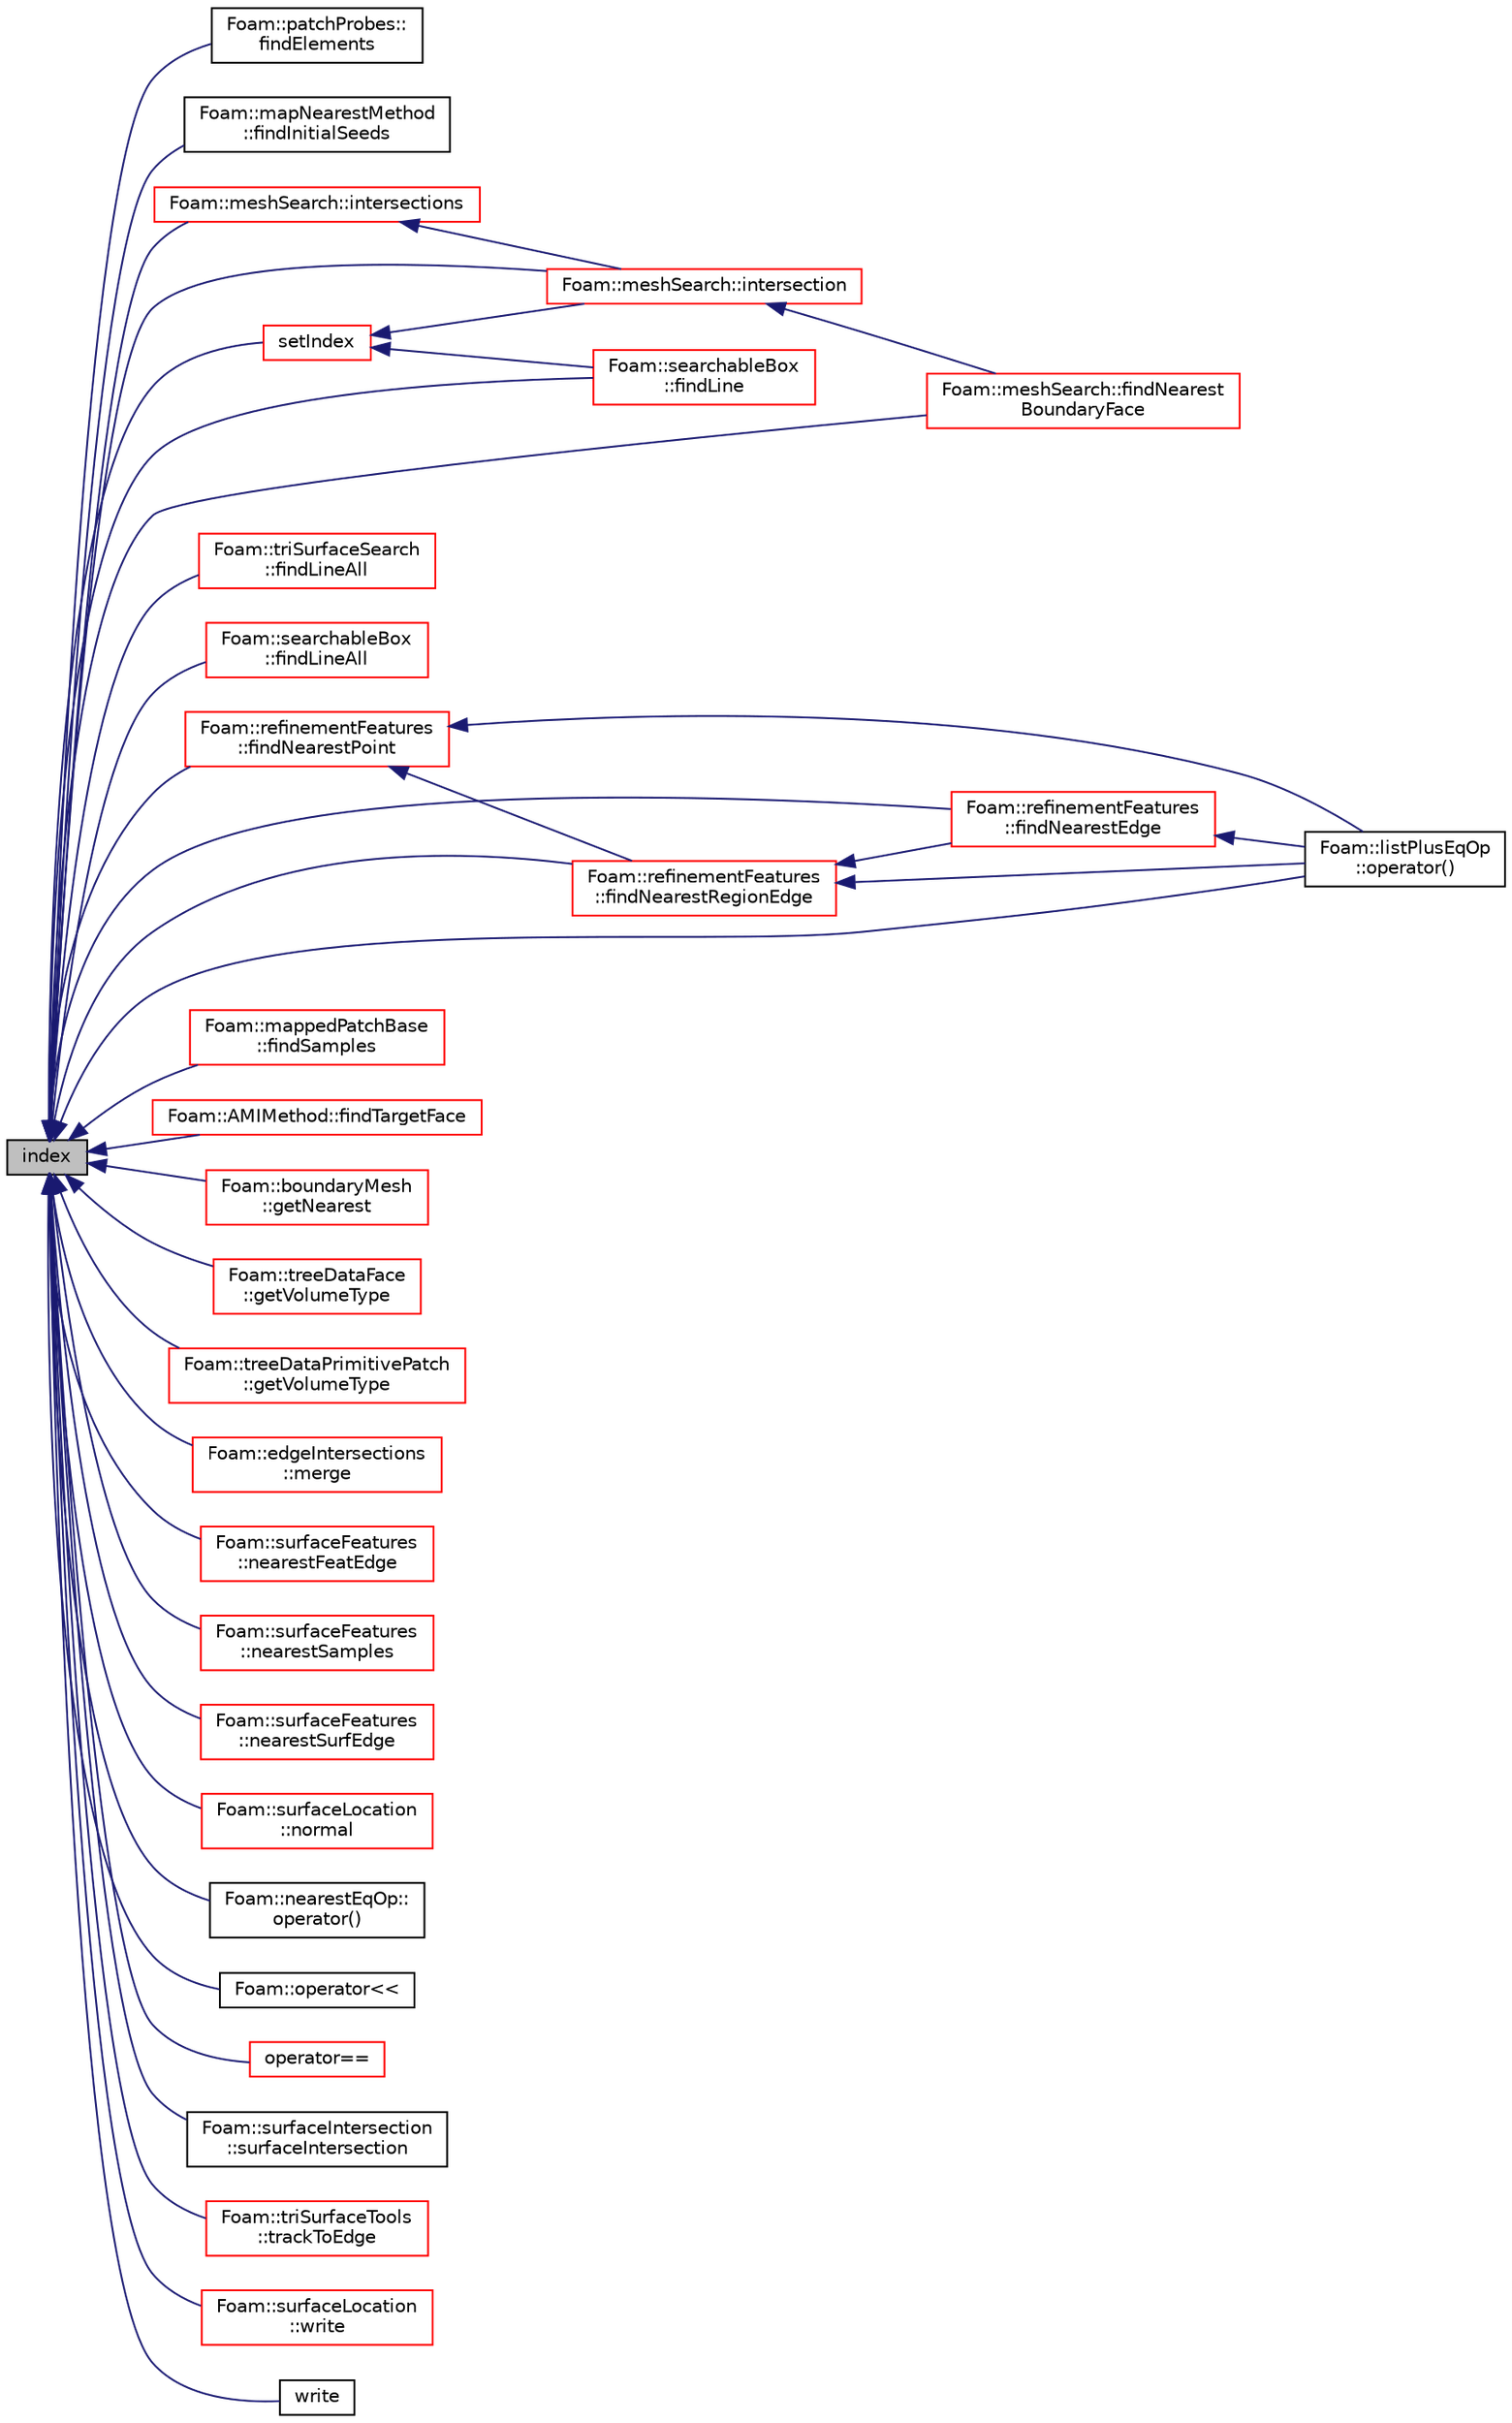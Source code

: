 digraph "index"
{
  bgcolor="transparent";
  edge [fontname="Helvetica",fontsize="10",labelfontname="Helvetica",labelfontsize="10"];
  node [fontname="Helvetica",fontsize="10",shape=record];
  rankdir="LR";
  Node130 [label="index",height=0.2,width=0.4,color="black", fillcolor="grey75", style="filled", fontcolor="black"];
  Node130 -> Node131 [dir="back",color="midnightblue",fontsize="10",style="solid",fontname="Helvetica"];
  Node131 [label="Foam::patchProbes::\lfindElements",height=0.2,width=0.4,color="black",URL="$a30537.html#a852f621399b6ee1f3467e69a1d5fe8b4",tooltip="Find elements containing patchProbes. "];
  Node130 -> Node132 [dir="back",color="midnightblue",fontsize="10",style="solid",fontname="Helvetica"];
  Node132 [label="Foam::mapNearestMethod\l::findInitialSeeds",height=0.2,width=0.4,color="black",URL="$a30509.html#a156bc4ebe6579e3910bf6a93565794da",tooltip="Find indices of overlapping cells in src and tgt meshes - returns. "];
  Node130 -> Node133 [dir="back",color="midnightblue",fontsize="10",style="solid",fontname="Helvetica"];
  Node133 [label="Foam::searchableBox\l::findLine",height=0.2,width=0.4,color="red",URL="$a26345.html#aadce0231473476a2f789c287c0af3943",tooltip="Find nearest intersection of line between start and end. "];
  Node130 -> Node136 [dir="back",color="midnightblue",fontsize="10",style="solid",fontname="Helvetica"];
  Node136 [label="Foam::triSurfaceSearch\l::findLineAll",height=0.2,width=0.4,color="red",URL="$a26665.html#a5e63f04a1541adfa6c94a36d3885275a",tooltip="Calculate all intersections from start to end. "];
  Node130 -> Node173 [dir="back",color="midnightblue",fontsize="10",style="solid",fontname="Helvetica"];
  Node173 [label="Foam::searchableBox\l::findLineAll",height=0.2,width=0.4,color="red",URL="$a26345.html#ae09d8175a17fc501716d4908c3b8188c",tooltip="Get all intersections in order from start to end. "];
  Node130 -> Node175 [dir="back",color="midnightblue",fontsize="10",style="solid",fontname="Helvetica"];
  Node175 [label="Foam::meshSearch::findNearest\lBoundaryFace",height=0.2,width=0.4,color="red",URL="$a26249.html#a1a46b9e23869bcc1fd81c4de765c352c",tooltip="Find nearest boundary face. "];
  Node130 -> Node186 [dir="back",color="midnightblue",fontsize="10",style="solid",fontname="Helvetica"];
  Node186 [label="Foam::refinementFeatures\l::findNearestEdge",height=0.2,width=0.4,color="red",URL="$a25877.html#a65f7221fcffc8cd4124db95a166c222f",tooltip="Find nearest point on nearest feature edge. Sets: "];
  Node186 -> Node191 [dir="back",color="midnightblue",fontsize="10",style="solid",fontname="Helvetica"];
  Node191 [label="Foam::listPlusEqOp\l::operator()",height=0.2,width=0.4,color="black",URL="$a25925.html#a2bca5855a51bffee2f0fe2aacc4aba10"];
  Node130 -> Node193 [dir="back",color="midnightblue",fontsize="10",style="solid",fontname="Helvetica"];
  Node193 [label="Foam::refinementFeatures\l::findNearestPoint",height=0.2,width=0.4,color="red",URL="$a25877.html#a02ca0be1e44c1ac479b2f0a1e82bada5",tooltip="Find nearest feature point. Sets: "];
  Node193 -> Node189 [dir="back",color="midnightblue",fontsize="10",style="solid",fontname="Helvetica"];
  Node189 [label="Foam::refinementFeatures\l::findNearestRegionEdge",height=0.2,width=0.4,color="red",URL="$a25877.html#a446be44c7493a941d15d17ae45ba2581",tooltip="Find nearest point on nearest region edge. Sets: "];
  Node189 -> Node186 [dir="back",color="midnightblue",fontsize="10",style="solid",fontname="Helvetica"];
  Node189 -> Node191 [dir="back",color="midnightblue",fontsize="10",style="solid",fontname="Helvetica"];
  Node193 -> Node191 [dir="back",color="midnightblue",fontsize="10",style="solid",fontname="Helvetica"];
  Node130 -> Node189 [dir="back",color="midnightblue",fontsize="10",style="solid",fontname="Helvetica"];
  Node130 -> Node182 [dir="back",color="midnightblue",fontsize="10",style="solid",fontname="Helvetica"];
  Node182 [label="Foam::mappedPatchBase\l::findSamples",height=0.2,width=0.4,color="red",URL="$a26225.html#a5b45dd96de2566fe120ce82fd632868c",tooltip="Find cells/faces containing samples. "];
  Node130 -> Node194 [dir="back",color="midnightblue",fontsize="10",style="solid",fontname="Helvetica"];
  Node194 [label="Foam::AMIMethod::findTargetFace",height=0.2,width=0.4,color="red",URL="$a26001.html#a24619b1d6b1379be304d0f9eeeded0d1",tooltip="Find face on target patch that overlaps source face. "];
  Node130 -> Node196 [dir="back",color="midnightblue",fontsize="10",style="solid",fontname="Helvetica"];
  Node196 [label="Foam::boundaryMesh\l::getNearest",height=0.2,width=0.4,color="red",URL="$a22169.html#a7cfb30aa0fa4868d8a08ec928d0c1315",tooltip="Get bMesh index of nearest face for every boundary face in. "];
  Node130 -> Node199 [dir="back",color="midnightblue",fontsize="10",style="solid",fontname="Helvetica"];
  Node199 [label="Foam::treeDataFace\l::getVolumeType",height=0.2,width=0.4,color="red",URL="$a26173.html#ab6e10c2a0305489878ea49b6f8496e4e",tooltip="Get type (inside,outside,mixed,unknown) of point w.r.t. surface. "];
  Node130 -> Node202 [dir="back",color="midnightblue",fontsize="10",style="solid",fontname="Helvetica"];
  Node202 [label="Foam::treeDataPrimitivePatch\l::getVolumeType",height=0.2,width=0.4,color="red",URL="$a26197.html#acf11d487396e08c765c58c32204e6ca7",tooltip="Get type (inside,outside,mixed,unknown) of point w.r.t. surface. "];
  Node130 -> Node209 [dir="back",color="midnightblue",fontsize="10",style="solid",fontname="Helvetica"];
  Node209 [label="Foam::meshSearch::intersection",height=0.2,width=0.4,color="red",URL="$a26249.html#a3545d06adf8ef8a3a836f3943138cd41",tooltip="Find first intersection of boundary in segment [pStart, pEnd]. "];
  Node209 -> Node175 [dir="back",color="midnightblue",fontsize="10",style="solid",fontname="Helvetica"];
  Node130 -> Node210 [dir="back",color="midnightblue",fontsize="10",style="solid",fontname="Helvetica"];
  Node210 [label="Foam::meshSearch::intersections",height=0.2,width=0.4,color="red",URL="$a26249.html#a65e0e8fe8652ef5a550714155f183668",tooltip="Find all intersections of boundary within segment pStart .. pEnd. "];
  Node210 -> Node209 [dir="back",color="midnightblue",fontsize="10",style="solid",fontname="Helvetica"];
  Node130 -> Node211 [dir="back",color="midnightblue",fontsize="10",style="solid",fontname="Helvetica"];
  Node211 [label="Foam::edgeIntersections\l::merge",height=0.2,width=0.4,color="red",URL="$a26633.html#a987539e16097f548da5dde54bbc38a40",tooltip="Merge (or override) edge intersection for a subset. "];
  Node130 -> Node215 [dir="back",color="midnightblue",fontsize="10",style="solid",fontname="Helvetica"];
  Node215 [label="Foam::surfaceFeatures\l::nearestFeatEdge",height=0.2,width=0.4,color="red",URL="$a26645.html#ac01d061da5ba76a939ce2165a67352f3",tooltip="Find nearest feature edge to each surface edge. Uses the. "];
  Node130 -> Node221 [dir="back",color="midnightblue",fontsize="10",style="solid",fontname="Helvetica"];
  Node221 [label="Foam::surfaceFeatures\l::nearestSamples",height=0.2,width=0.4,color="red",URL="$a26645.html#abfe5919ff5c4da81bf76cb8e86aa5386",tooltip="Find nearest sample for selected surface points. "];
  Node130 -> Node223 [dir="back",color="midnightblue",fontsize="10",style="solid",fontname="Helvetica"];
  Node223 [label="Foam::surfaceFeatures\l::nearestSurfEdge",height=0.2,width=0.4,color="red",URL="$a26645.html#aab1a0ec0ce7082b8730a8eb731d2bed1",tooltip="Find nearest surface edge (out of selectedEdges) for. "];
  Node130 -> Node226 [dir="back",color="midnightblue",fontsize="10",style="solid",fontname="Helvetica"];
  Node226 [label="Foam::surfaceLocation\l::normal",height=0.2,width=0.4,color="red",URL="$a26653.html#a1369a05753c199e11f35bfd39df6ca37",tooltip="Normal. Approximate for points. "];
  Node130 -> Node191 [dir="back",color="midnightblue",fontsize="10",style="solid",fontname="Helvetica"];
  Node130 -> Node177 [dir="back",color="midnightblue",fontsize="10",style="solid",fontname="Helvetica"];
  Node177 [label="Foam::nearestEqOp::\loperator()",height=0.2,width=0.4,color="black",URL="$a30669.html#a7125bb052e112a423cd8082006cdac3b"];
  Node130 -> Node228 [dir="back",color="midnightblue",fontsize="10",style="solid",fontname="Helvetica"];
  Node228 [label="Foam::operator\<\<",height=0.2,width=0.4,color="black",URL="$a21851.html#a634a579e5616006e31d01bab6536ce35"];
  Node130 -> Node229 [dir="back",color="midnightblue",fontsize="10",style="solid",fontname="Helvetica"];
  Node229 [label="operator==",height=0.2,width=0.4,color="red",URL="$a28721.html#a9984a68725f2bea0cc1f6a452d57213b"];
  Node130 -> Node231 [dir="back",color="midnightblue",fontsize="10",style="solid",fontname="Helvetica"];
  Node231 [label="setIndex",height=0.2,width=0.4,color="red",URL="$a28721.html#af1194cc388e0880f1a5d4b21528bbff1"];
  Node231 -> Node209 [dir="back",color="midnightblue",fontsize="10",style="solid",fontname="Helvetica"];
  Node231 -> Node133 [dir="back",color="midnightblue",fontsize="10",style="solid",fontname="Helvetica"];
  Node130 -> Node240 [dir="back",color="midnightblue",fontsize="10",style="solid",fontname="Helvetica"];
  Node240 [label="Foam::surfaceIntersection\l::surfaceIntersection",height=0.2,width=0.4,color="black",URL="$a26637.html#a18e6a04334661f9c57af4d5b5b702b68",tooltip="Construct from precalculated intersection information. "];
  Node130 -> Node241 [dir="back",color="midnightblue",fontsize="10",style="solid",fontname="Helvetica"];
  Node241 [label="Foam::triSurfaceTools\l::trackToEdge",height=0.2,width=0.4,color="red",URL="$a26673.html#a6d8fd04b37cd0ac3c45134c26f9ba40c",tooltip="Track on surface to get closer to point. "];
  Node130 -> Node243 [dir="back",color="midnightblue",fontsize="10",style="solid",fontname="Helvetica"];
  Node243 [label="Foam::surfaceLocation\l::write",height=0.2,width=0.4,color="red",URL="$a26653.html#a5851f25d1de0b6e515e1d43834ef9b55",tooltip="Write info to os. "];
  Node130 -> Node244 [dir="back",color="midnightblue",fontsize="10",style="solid",fontname="Helvetica"];
  Node244 [label="write",height=0.2,width=0.4,color="black",URL="$a28721.html#abc3cd62ff33f4830f9e4cfceed468856"];
}
